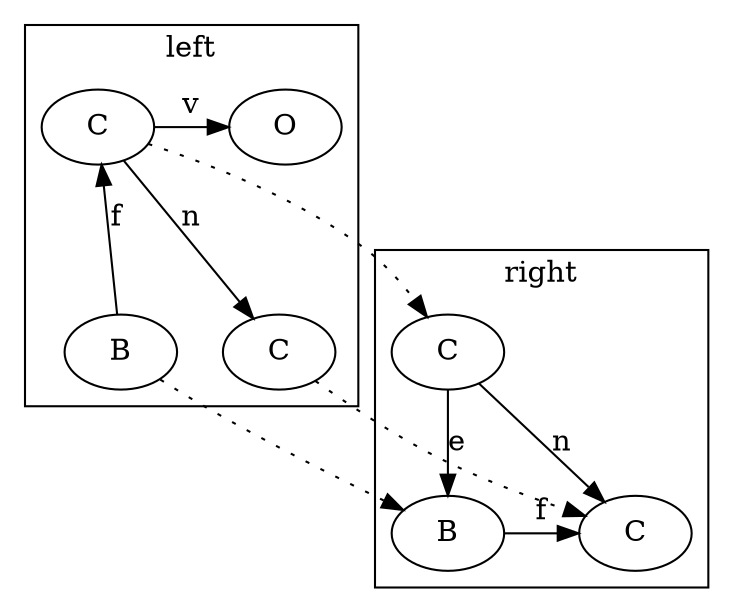 digraph G{
	subgraph clusterleft{
		label="left";
		{rank = same; 		l0[label="C"]; 		l1[label="O"]; };
		{rank = same; 		l2[label="B"]; 		l3[label="C"]; };
		l0 -> l1[label="v"];
		l0 -> l3[label="n"];
		l2 -> l0[label="f"];
	}
	subgraph clusterright{
		label="right"
		{rank = same; 		r0[label="C"]; };
		{rank = same; 		r2[label="B"]; 		r3[label="C"]; };
		r0 -> r2[label="e"];
		r0 -> r3[label="n"];
		r2 -> r3[label="f"];
};
	l2 -> r2[style=dotted];
	l0 -> r0[style=dotted];
	l3 -> r3[style=dotted];
}